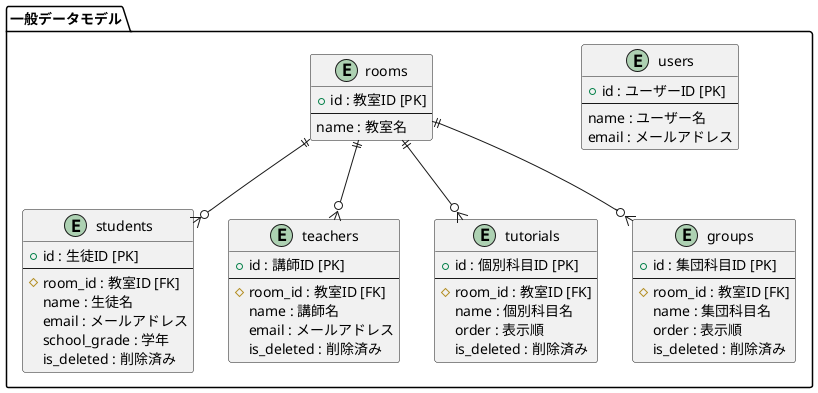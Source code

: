 @startuml general_data_model

package "一般データモデル" {
  entity "users" {
    + id : ユーザーID [PK]
    --
    name : ユーザー名
    email : メールアドレス
  }

  entity "rooms" {
    + id : 教室ID [PK]
    --
    name : 教室名
  }

  entity "students" {
    + id : 生徒ID [PK]
    --
    # room_id : 教室ID [FK]
    name : 生徒名
    email : メールアドレス
    school_grade : 学年
    is_deleted : 削除済み
  }

  entity "teachers" {
    + id : 講師ID [PK]
    --
    # room_id : 教室ID [FK]
    name : 講師名
    email : メールアドレス
    is_deleted : 削除済み
  }

  entity "tutorials" {
    + id : 個別科目ID [PK]
    --
    # room_id : 教室ID [FK]
    name : 個別科目名
    order : 表示順
    is_deleted : 削除済み
  }

  entity "groups" {
    + id : 集団科目ID [PK]
    --
    # room_id : 教室ID [FK]
    name : 集団科目名
    order : 表示順
    is_deleted : 削除済み
  }
}

rooms ||-do-o{ students
rooms ||-do-o{ teachers
rooms ||-do-o{ tutorials
rooms ||-do-o{ groups
@enduml
